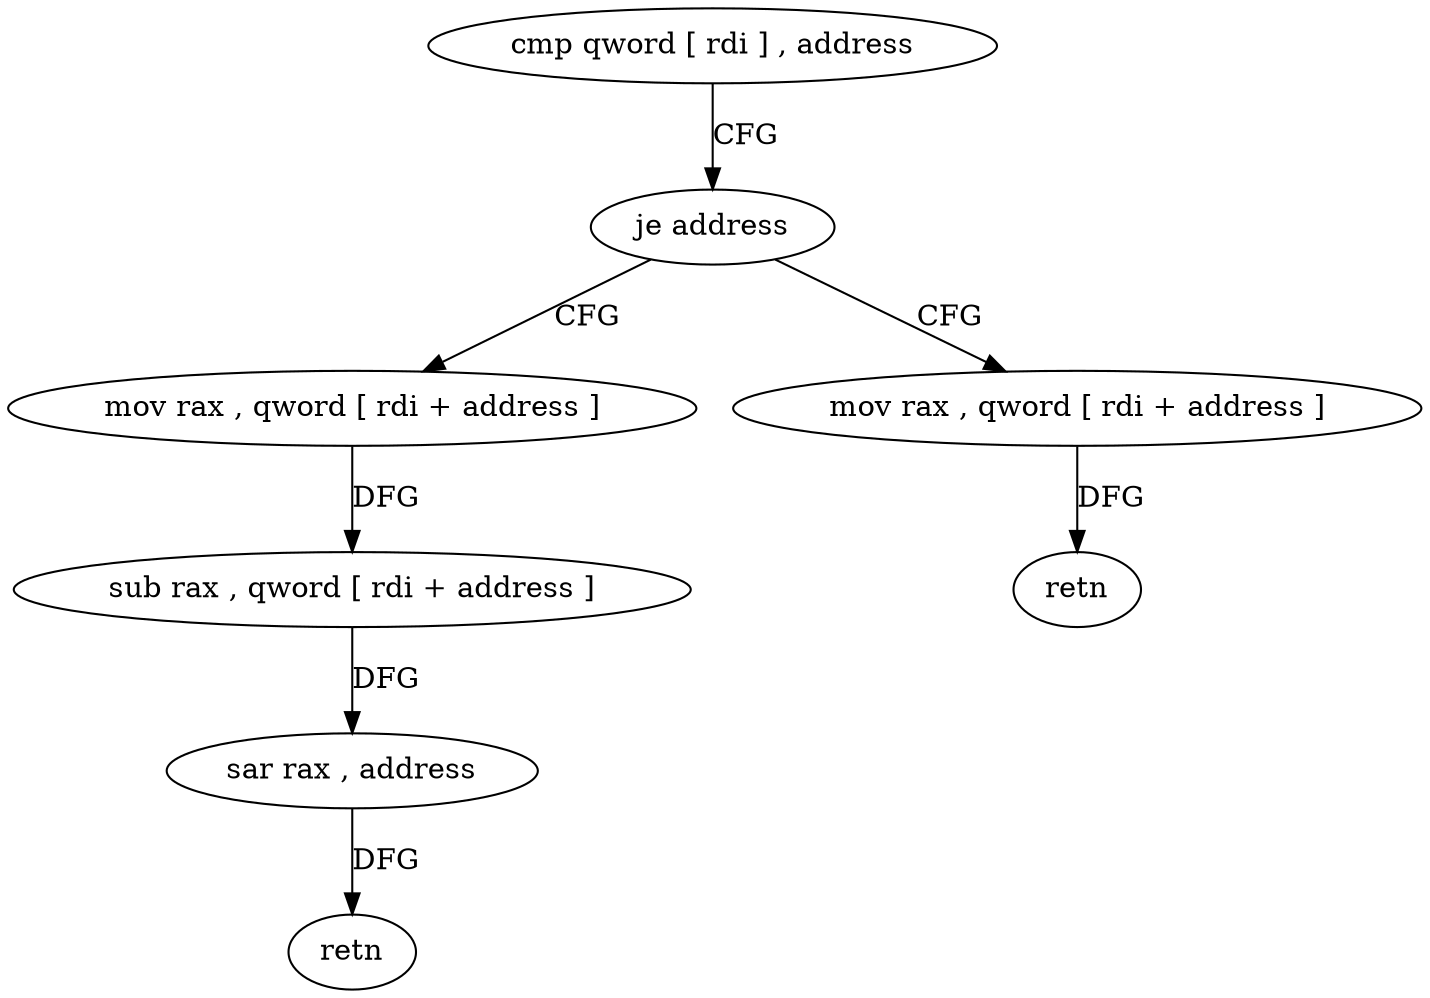 digraph "func" {
"4208128" [label = "cmp qword [ rdi ] , address" ]
"4208132" [label = "je address" ]
"4208139" [label = "mov rax , qword [ rdi + address ]" ]
"4208134" [label = "mov rax , qword [ rdi + address ]" ]
"4208143" [label = "sub rax , qword [ rdi + address ]" ]
"4208147" [label = "sar rax , address" ]
"4208151" [label = "retn" ]
"4208138" [label = "retn" ]
"4208128" -> "4208132" [ label = "CFG" ]
"4208132" -> "4208139" [ label = "CFG" ]
"4208132" -> "4208134" [ label = "CFG" ]
"4208139" -> "4208143" [ label = "DFG" ]
"4208134" -> "4208138" [ label = "DFG" ]
"4208143" -> "4208147" [ label = "DFG" ]
"4208147" -> "4208151" [ label = "DFG" ]
}

